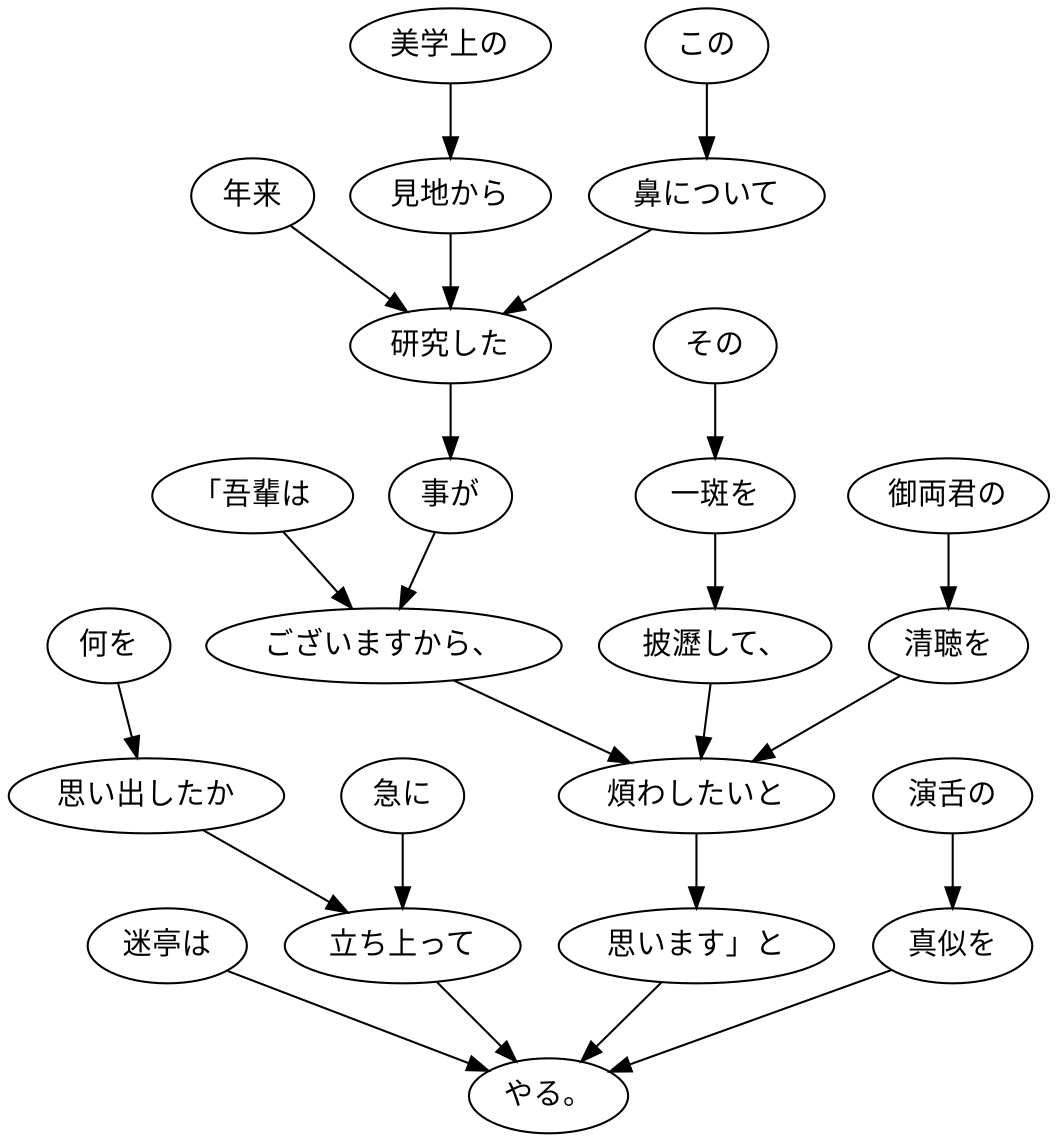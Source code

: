 digraph graph1963 {
	node0 [label="迷亭は"];
	node1 [label="何を"];
	node2 [label="思い出したか"];
	node3 [label="急に"];
	node4 [label="立ち上って"];
	node5 [label="「吾輩は"];
	node6 [label="年来"];
	node7 [label="美学上の"];
	node8 [label="見地から"];
	node9 [label="この"];
	node10 [label="鼻について"];
	node11 [label="研究した"];
	node12 [label="事が"];
	node13 [label="ございますから、"];
	node14 [label="その"];
	node15 [label="一斑を"];
	node16 [label="披瀝して、"];
	node17 [label="御両君の"];
	node18 [label="清聴を"];
	node19 [label="煩わしたいと"];
	node20 [label="思います」と"];
	node21 [label="演舌の"];
	node22 [label="真似を"];
	node23 [label="やる。"];
	node0 -> node23;
	node1 -> node2;
	node2 -> node4;
	node3 -> node4;
	node4 -> node23;
	node5 -> node13;
	node6 -> node11;
	node7 -> node8;
	node8 -> node11;
	node9 -> node10;
	node10 -> node11;
	node11 -> node12;
	node12 -> node13;
	node13 -> node19;
	node14 -> node15;
	node15 -> node16;
	node16 -> node19;
	node17 -> node18;
	node18 -> node19;
	node19 -> node20;
	node20 -> node23;
	node21 -> node22;
	node22 -> node23;
}
